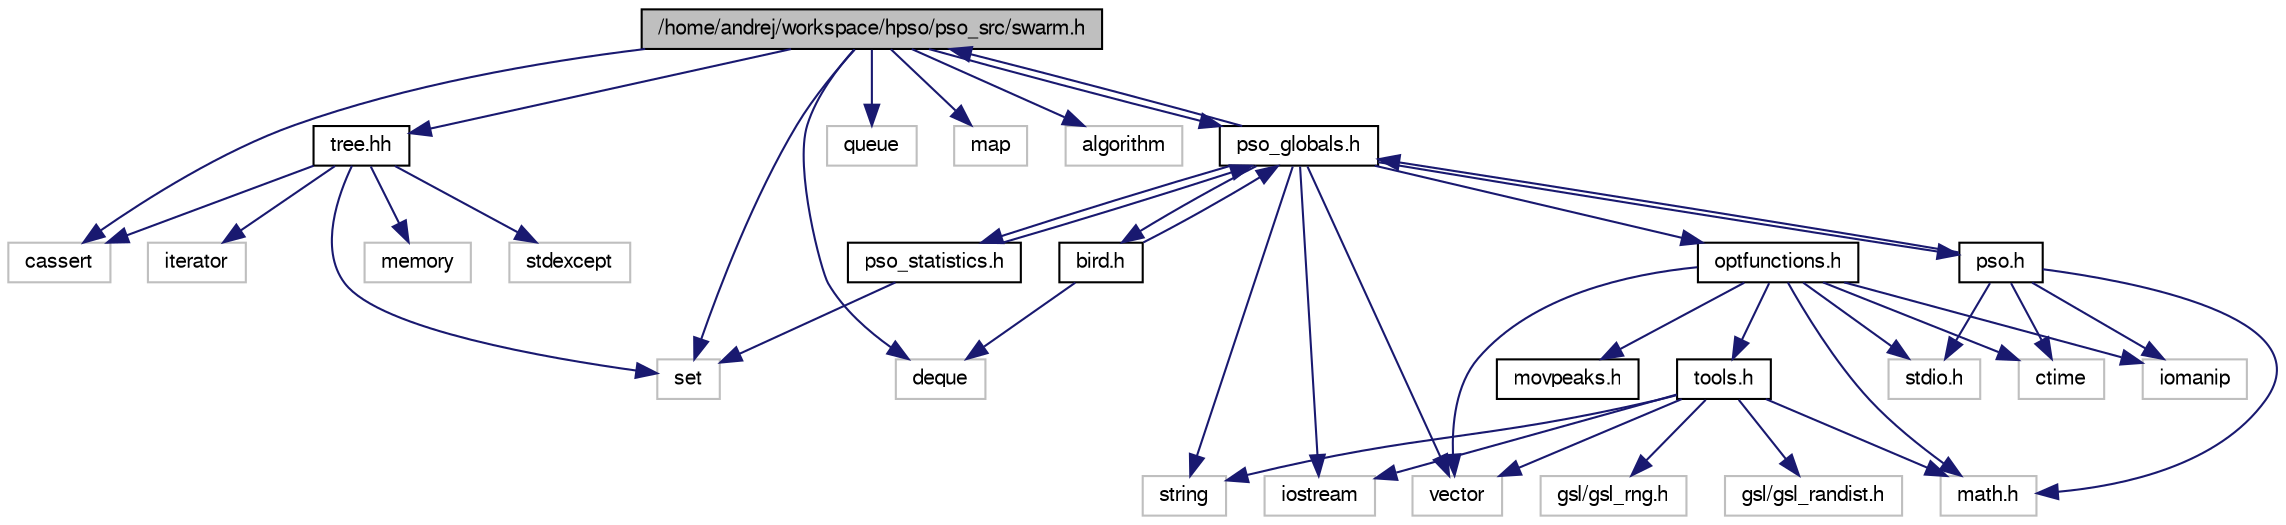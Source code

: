 digraph G
{
  bgcolor="transparent";
  edge [fontname="FreeSans",fontsize=10,labelfontname="FreeSans",labelfontsize=10];
  node [fontname="FreeSans",fontsize=10,shape=record];
  Node1 [label="/home/andrej/workspace/hpso/pso_src/swarm.h",height=0.2,width=0.4,color="black", fillcolor="grey75", style="filled" fontcolor="black"];
  Node1 -> Node2 [color="midnightblue",fontsize=10,style="solid"];
  Node2 [label="tree.hh",height=0.2,width=0.4,color="black",URL="$tree_8hh.html"];
  Node2 -> Node3 [color="midnightblue",fontsize=10,style="solid"];
  Node3 [label="cassert",height=0.2,width=0.4,color="grey75"];
  Node2 -> Node4 [color="midnightblue",fontsize=10,style="solid"];
  Node4 [label="memory",height=0.2,width=0.4,color="grey75"];
  Node2 -> Node5 [color="midnightblue",fontsize=10,style="solid"];
  Node5 [label="stdexcept",height=0.2,width=0.4,color="grey75"];
  Node2 -> Node6 [color="midnightblue",fontsize=10,style="solid"];
  Node6 [label="iterator",height=0.2,width=0.4,color="grey75"];
  Node2 -> Node7 [color="midnightblue",fontsize=10,style="solid"];
  Node7 [label="set",height=0.2,width=0.4,color="grey75"];
  Node1 -> Node8 [color="midnightblue",fontsize=10,style="solid"];
  Node8 [label="deque",height=0.2,width=0.4,color="grey75"];
  Node1 -> Node9 [color="midnightblue",fontsize=10,style="solid"];
  Node9 [label="queue",height=0.2,width=0.4,color="grey75"];
  Node1 -> Node7 [color="midnightblue",fontsize=10,style="solid"];
  Node1 -> Node10 [color="midnightblue",fontsize=10,style="solid"];
  Node10 [label="map",height=0.2,width=0.4,color="grey75"];
  Node1 -> Node11 [color="midnightblue",fontsize=10,style="solid"];
  Node11 [label="algorithm",height=0.2,width=0.4,color="grey75"];
  Node1 -> Node3 [color="midnightblue",fontsize=10,style="solid"];
  Node1 -> Node12 [color="midnightblue",fontsize=10,style="solid"];
  Node12 [label="pso_globals.h",height=0.2,width=0.4,color="black",URL="$pso__globals_8h.html"];
  Node12 -> Node13 [color="midnightblue",fontsize=10,style="solid"];
  Node13 [label="string",height=0.2,width=0.4,color="grey75"];
  Node12 -> Node14 [color="midnightblue",fontsize=10,style="solid"];
  Node14 [label="vector",height=0.2,width=0.4,color="grey75"];
  Node12 -> Node15 [color="midnightblue",fontsize=10,style="solid"];
  Node15 [label="iostream",height=0.2,width=0.4,color="grey75"];
  Node12 -> Node16 [color="midnightblue",fontsize=10,style="solid"];
  Node16 [label="optfunctions.h",height=0.2,width=0.4,color="black",URL="$optfunctions_8h.html"];
  Node16 -> Node17 [color="midnightblue",fontsize=10,style="solid"];
  Node17 [label="stdio.h",height=0.2,width=0.4,color="grey75"];
  Node16 -> Node18 [color="midnightblue",fontsize=10,style="solid"];
  Node18 [label="math.h",height=0.2,width=0.4,color="grey75"];
  Node16 -> Node19 [color="midnightblue",fontsize=10,style="solid"];
  Node19 [label="ctime",height=0.2,width=0.4,color="grey75"];
  Node16 -> Node20 [color="midnightblue",fontsize=10,style="solid"];
  Node20 [label="iomanip",height=0.2,width=0.4,color="grey75"];
  Node16 -> Node14 [color="midnightblue",fontsize=10,style="solid"];
  Node16 -> Node21 [color="midnightblue",fontsize=10,style="solid"];
  Node21 [label="tools.h",height=0.2,width=0.4,color="black",URL="$tools_8h.html"];
  Node21 -> Node15 [color="midnightblue",fontsize=10,style="solid"];
  Node21 -> Node13 [color="midnightblue",fontsize=10,style="solid"];
  Node21 -> Node14 [color="midnightblue",fontsize=10,style="solid"];
  Node21 -> Node22 [color="midnightblue",fontsize=10,style="solid"];
  Node22 [label="gsl/gsl_rng.h",height=0.2,width=0.4,color="grey75"];
  Node21 -> Node23 [color="midnightblue",fontsize=10,style="solid"];
  Node23 [label="gsl/gsl_randist.h",height=0.2,width=0.4,color="grey75"];
  Node21 -> Node18 [color="midnightblue",fontsize=10,style="solid"];
  Node16 -> Node24 [color="midnightblue",fontsize=10,style="solid"];
  Node24 [label="movpeaks.h",height=0.2,width=0.4,color="black",URL="$movpeaks_8h.html"];
  Node12 -> Node25 [color="midnightblue",fontsize=10,style="solid"];
  Node25 [label="pso.h",height=0.2,width=0.4,color="black",URL="$pso_8h.html"];
  Node25 -> Node17 [color="midnightblue",fontsize=10,style="solid"];
  Node25 -> Node18 [color="midnightblue",fontsize=10,style="solid"];
  Node25 -> Node19 [color="midnightblue",fontsize=10,style="solid"];
  Node25 -> Node20 [color="midnightblue",fontsize=10,style="solid"];
  Node25 -> Node12 [color="midnightblue",fontsize=10,style="solid"];
  Node12 -> Node26 [color="midnightblue",fontsize=10,style="solid"];
  Node26 [label="pso_statistics.h",height=0.2,width=0.4,color="black",URL="$pso__statistics_8h.html"];
  Node26 -> Node7 [color="midnightblue",fontsize=10,style="solid"];
  Node26 -> Node12 [color="midnightblue",fontsize=10,style="solid"];
  Node12 -> Node1 [color="midnightblue",fontsize=10,style="solid"];
  Node12 -> Node27 [color="midnightblue",fontsize=10,style="solid"];
  Node27 [label="bird.h",height=0.2,width=0.4,color="black",URL="$bird_8h.html"];
  Node27 -> Node12 [color="midnightblue",fontsize=10,style="solid"];
  Node27 -> Node8 [color="midnightblue",fontsize=10,style="solid"];
}
